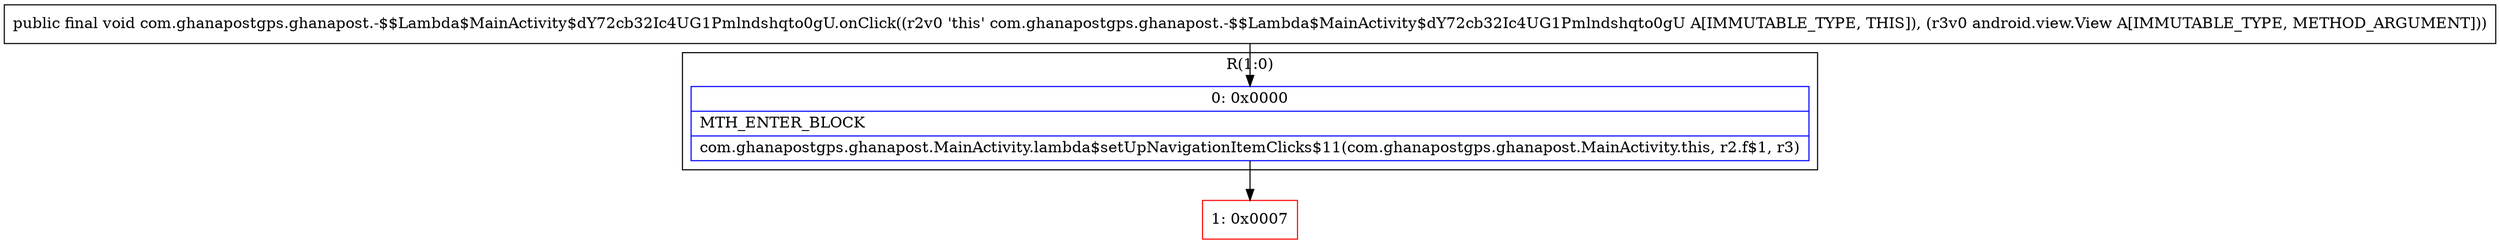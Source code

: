 digraph "CFG forcom.ghanapostgps.ghanapost.\-$$Lambda$MainActivity$dY72cb32Ic4UG1Pmlndshqto0gU.onClick(Landroid\/view\/View;)V" {
subgraph cluster_Region_280194036 {
label = "R(1:0)";
node [shape=record,color=blue];
Node_0 [shape=record,label="{0\:\ 0x0000|MTH_ENTER_BLOCK\l|com.ghanapostgps.ghanapost.MainActivity.lambda$setUpNavigationItemClicks$11(com.ghanapostgps.ghanapost.MainActivity.this, r2.f$1, r3)\l}"];
}
Node_1 [shape=record,color=red,label="{1\:\ 0x0007}"];
MethodNode[shape=record,label="{public final void com.ghanapostgps.ghanapost.\-$$Lambda$MainActivity$dY72cb32Ic4UG1Pmlndshqto0gU.onClick((r2v0 'this' com.ghanapostgps.ghanapost.\-$$Lambda$MainActivity$dY72cb32Ic4UG1Pmlndshqto0gU A[IMMUTABLE_TYPE, THIS]), (r3v0 android.view.View A[IMMUTABLE_TYPE, METHOD_ARGUMENT])) }"];
MethodNode -> Node_0;
Node_0 -> Node_1;
}

